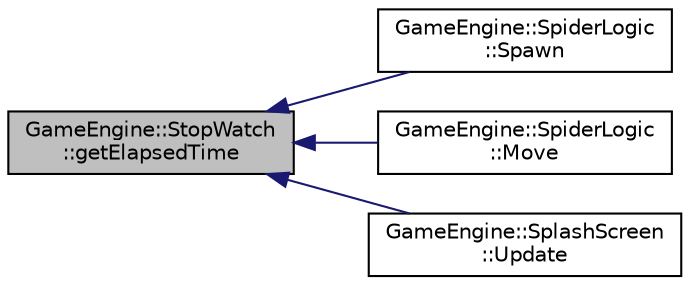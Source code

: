 digraph "GameEngine::StopWatch::getElapsedTime"
{
  edge [fontname="Helvetica",fontsize="10",labelfontname="Helvetica",labelfontsize="10"];
  node [fontname="Helvetica",fontsize="10",shape=record];
  rankdir="LR";
  Node3 [label="GameEngine::StopWatch\l::getElapsedTime",height=0.2,width=0.4,color="black", fillcolor="grey75", style="filled", fontcolor="black"];
  Node3 -> Node4 [dir="back",color="midnightblue",fontsize="10",style="solid",fontname="Helvetica"];
  Node4 [label="GameEngine::SpiderLogic\l::Spawn",height=0.2,width=0.4,color="black", fillcolor="white", style="filled",URL="$class_game_engine_1_1_spider_logic.html#a6034c288153c72948718c6ef55b9e25e",tooltip="Spawns Entity objects;. "];
  Node3 -> Node5 [dir="back",color="midnightblue",fontsize="10",style="solid",fontname="Helvetica"];
  Node5 [label="GameEngine::SpiderLogic\l::Move",height=0.2,width=0.4,color="black", fillcolor="white", style="filled",URL="$class_game_engine_1_1_spider_logic.html#a91bd60165fd2a5cb2d408cda76dfdbc8",tooltip="Moves Entity objects;. "];
  Node3 -> Node6 [dir="back",color="midnightblue",fontsize="10",style="solid",fontname="Helvetica"];
  Node6 [label="GameEngine::SplashScreen\l::Update",height=0.2,width=0.4,color="black", fillcolor="white", style="filled",URL="$class_game_engine_1_1_splash_screen.html#ae0ac95748c17529b284e181791b5fdcb"];
}
